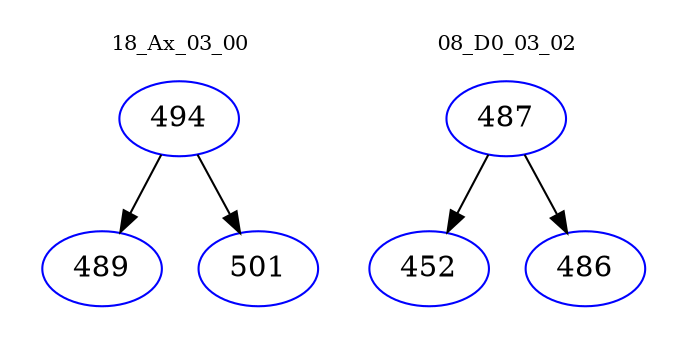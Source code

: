 digraph{
subgraph cluster_0 {
color = white
label = "18_Ax_03_00";
fontsize=10;
T0_494 [label="494", color="blue"]
T0_494 -> T0_489 [color="black"]
T0_489 [label="489", color="blue"]
T0_494 -> T0_501 [color="black"]
T0_501 [label="501", color="blue"]
}
subgraph cluster_1 {
color = white
label = "08_D0_03_02";
fontsize=10;
T1_487 [label="487", color="blue"]
T1_487 -> T1_452 [color="black"]
T1_452 [label="452", color="blue"]
T1_487 -> T1_486 [color="black"]
T1_486 [label="486", color="blue"]
}
}
